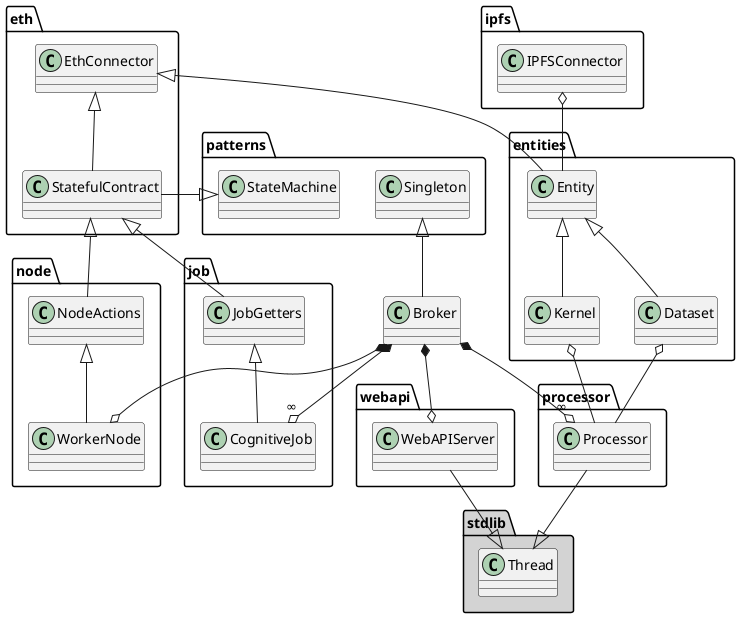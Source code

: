 @startuml

package eth {
    class EthConnector
    class StatefulContract

    EthConnector <|-- StatefulContract
}

package ipfs {
    class IPFSConnector
}

package stdlib #lightgrey {
    class Thread
}

package patterns {
    class StateMachine
    class Singleton

    StateMachine <|-left- StatefulContract
}

package node {
    class NodeActions
    class WorkerNode

    StatefulContract <|-- NodeActions
    NodeActions <|-- WorkerNode
}

package job {
    class JobGetters
    class CognitiveJob

    StatefulContract <|-- JobGetters
    JobGetters <|-- CognitiveJob
}

package entities {
    class Entity
    class Kernel
    class Dataset
    EthConnector <|-- Entity
    Entity <|-- Kernel
    Entity <|-- Dataset
    IPFSConnector o-down- Entity
}

package processor {
    class Processor
    Thread <|-up- Processor
    Kernel o-- Processor
    Dataset o-- Processor
}

package webapi {
    class WebAPIServer
    Thread <|-up- WebAPIServer
}

class Broker
Singleton <|-- Broker
Broker *--o WorkerNode
Broker *--o WebAPIServer
Broker *--o "∞" CognitiveJob
Broker *--o "∞" Processor

@enduml